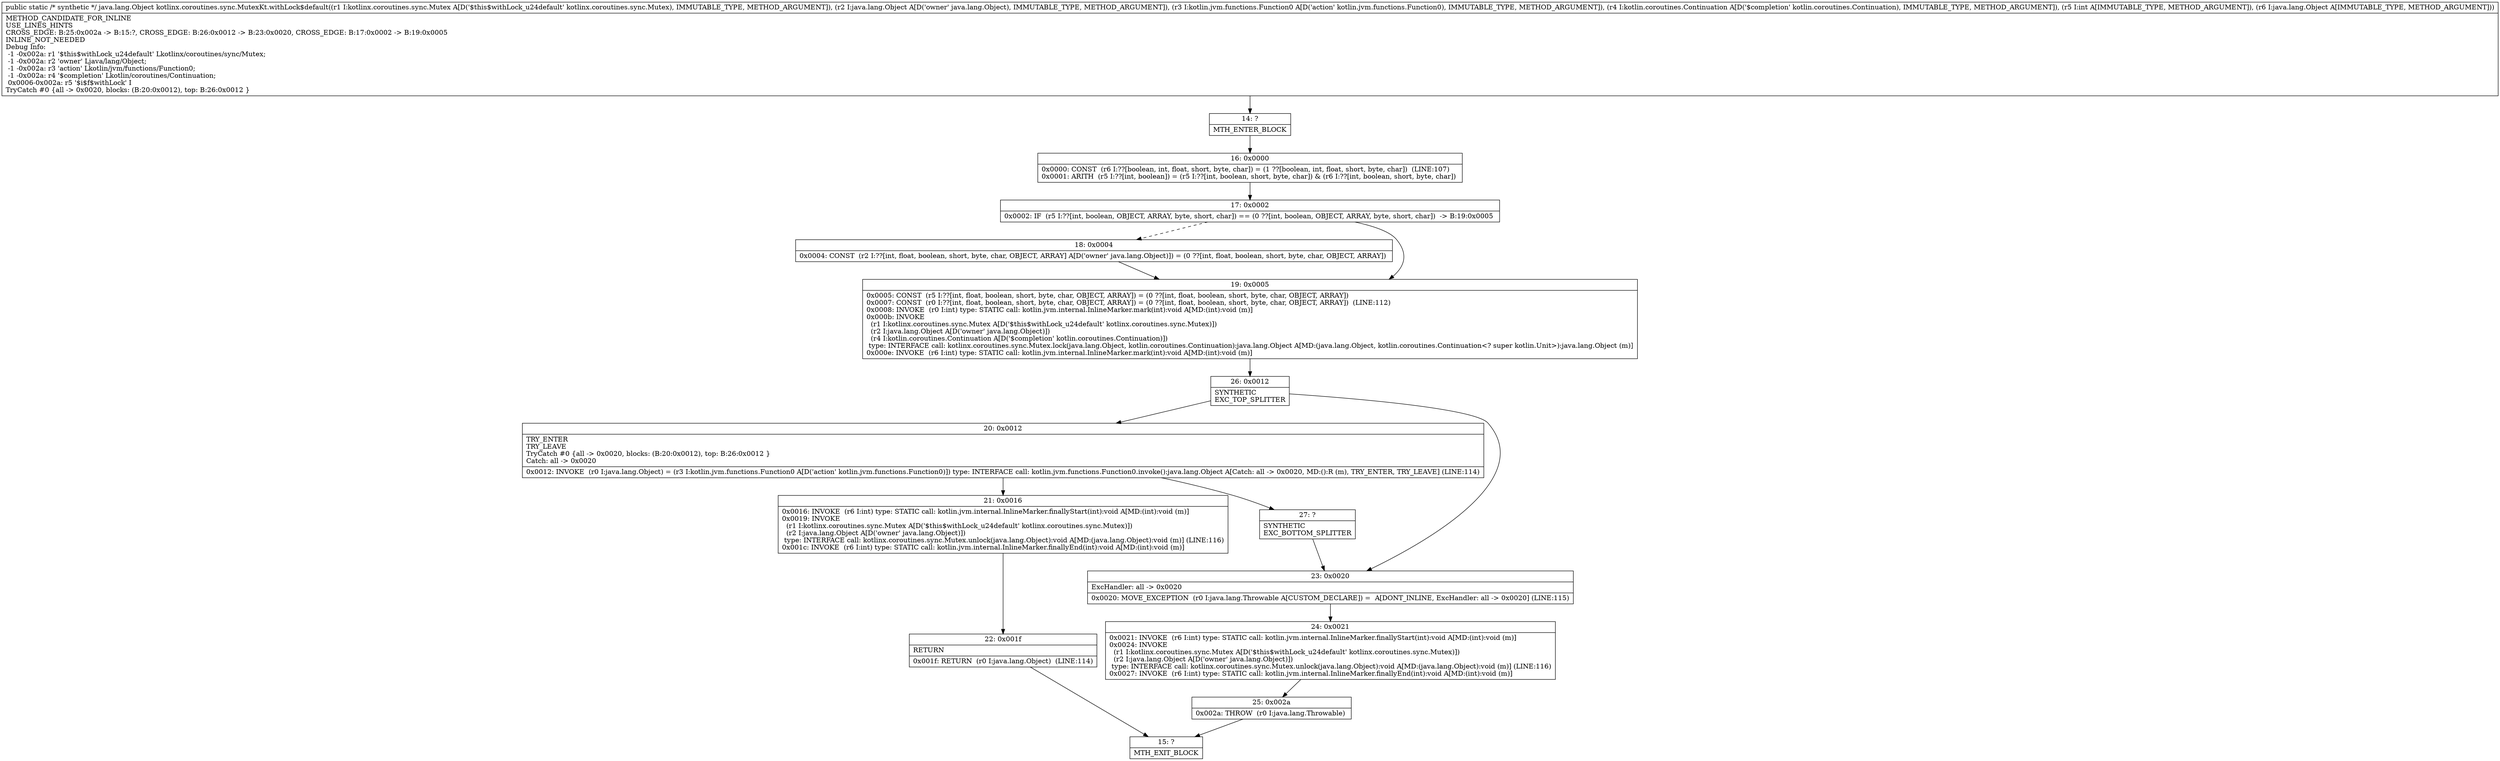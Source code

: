 digraph "CFG forkotlinx.coroutines.sync.MutexKt.withLock$default(Lkotlinx\/coroutines\/sync\/Mutex;Ljava\/lang\/Object;Lkotlin\/jvm\/functions\/Function0;Lkotlin\/coroutines\/Continuation;ILjava\/lang\/Object;)Ljava\/lang\/Object;" {
Node_14 [shape=record,label="{14\:\ ?|MTH_ENTER_BLOCK\l}"];
Node_16 [shape=record,label="{16\:\ 0x0000|0x0000: CONST  (r6 I:??[boolean, int, float, short, byte, char]) = (1 ??[boolean, int, float, short, byte, char])  (LINE:107)\l0x0001: ARITH  (r5 I:??[int, boolean]) = (r5 I:??[int, boolean, short, byte, char]) & (r6 I:??[int, boolean, short, byte, char]) \l}"];
Node_17 [shape=record,label="{17\:\ 0x0002|0x0002: IF  (r5 I:??[int, boolean, OBJECT, ARRAY, byte, short, char]) == (0 ??[int, boolean, OBJECT, ARRAY, byte, short, char])  \-\> B:19:0x0005 \l}"];
Node_18 [shape=record,label="{18\:\ 0x0004|0x0004: CONST  (r2 I:??[int, float, boolean, short, byte, char, OBJECT, ARRAY] A[D('owner' java.lang.Object)]) = (0 ??[int, float, boolean, short, byte, char, OBJECT, ARRAY]) \l}"];
Node_19 [shape=record,label="{19\:\ 0x0005|0x0005: CONST  (r5 I:??[int, float, boolean, short, byte, char, OBJECT, ARRAY]) = (0 ??[int, float, boolean, short, byte, char, OBJECT, ARRAY]) \l0x0007: CONST  (r0 I:??[int, float, boolean, short, byte, char, OBJECT, ARRAY]) = (0 ??[int, float, boolean, short, byte, char, OBJECT, ARRAY])  (LINE:112)\l0x0008: INVOKE  (r0 I:int) type: STATIC call: kotlin.jvm.internal.InlineMarker.mark(int):void A[MD:(int):void (m)]\l0x000b: INVOKE  \l  (r1 I:kotlinx.coroutines.sync.Mutex A[D('$this$withLock_u24default' kotlinx.coroutines.sync.Mutex)])\l  (r2 I:java.lang.Object A[D('owner' java.lang.Object)])\l  (r4 I:kotlin.coroutines.Continuation A[D('$completion' kotlin.coroutines.Continuation)])\l type: INTERFACE call: kotlinx.coroutines.sync.Mutex.lock(java.lang.Object, kotlin.coroutines.Continuation):java.lang.Object A[MD:(java.lang.Object, kotlin.coroutines.Continuation\<? super kotlin.Unit\>):java.lang.Object (m)]\l0x000e: INVOKE  (r6 I:int) type: STATIC call: kotlin.jvm.internal.InlineMarker.mark(int):void A[MD:(int):void (m)]\l}"];
Node_26 [shape=record,label="{26\:\ 0x0012|SYNTHETIC\lEXC_TOP_SPLITTER\l}"];
Node_20 [shape=record,label="{20\:\ 0x0012|TRY_ENTER\lTRY_LEAVE\lTryCatch #0 \{all \-\> 0x0020, blocks: (B:20:0x0012), top: B:26:0x0012 \}\lCatch: all \-\> 0x0020\l|0x0012: INVOKE  (r0 I:java.lang.Object) = (r3 I:kotlin.jvm.functions.Function0 A[D('action' kotlin.jvm.functions.Function0)]) type: INTERFACE call: kotlin.jvm.functions.Function0.invoke():java.lang.Object A[Catch: all \-\> 0x0020, MD:():R (m), TRY_ENTER, TRY_LEAVE] (LINE:114)\l}"];
Node_21 [shape=record,label="{21\:\ 0x0016|0x0016: INVOKE  (r6 I:int) type: STATIC call: kotlin.jvm.internal.InlineMarker.finallyStart(int):void A[MD:(int):void (m)]\l0x0019: INVOKE  \l  (r1 I:kotlinx.coroutines.sync.Mutex A[D('$this$withLock_u24default' kotlinx.coroutines.sync.Mutex)])\l  (r2 I:java.lang.Object A[D('owner' java.lang.Object)])\l type: INTERFACE call: kotlinx.coroutines.sync.Mutex.unlock(java.lang.Object):void A[MD:(java.lang.Object):void (m)] (LINE:116)\l0x001c: INVOKE  (r6 I:int) type: STATIC call: kotlin.jvm.internal.InlineMarker.finallyEnd(int):void A[MD:(int):void (m)]\l}"];
Node_22 [shape=record,label="{22\:\ 0x001f|RETURN\l|0x001f: RETURN  (r0 I:java.lang.Object)  (LINE:114)\l}"];
Node_15 [shape=record,label="{15\:\ ?|MTH_EXIT_BLOCK\l}"];
Node_27 [shape=record,label="{27\:\ ?|SYNTHETIC\lEXC_BOTTOM_SPLITTER\l}"];
Node_23 [shape=record,label="{23\:\ 0x0020|ExcHandler: all \-\> 0x0020\l|0x0020: MOVE_EXCEPTION  (r0 I:java.lang.Throwable A[CUSTOM_DECLARE]) =  A[DONT_INLINE, ExcHandler: all \-\> 0x0020] (LINE:115)\l}"];
Node_24 [shape=record,label="{24\:\ 0x0021|0x0021: INVOKE  (r6 I:int) type: STATIC call: kotlin.jvm.internal.InlineMarker.finallyStart(int):void A[MD:(int):void (m)]\l0x0024: INVOKE  \l  (r1 I:kotlinx.coroutines.sync.Mutex A[D('$this$withLock_u24default' kotlinx.coroutines.sync.Mutex)])\l  (r2 I:java.lang.Object A[D('owner' java.lang.Object)])\l type: INTERFACE call: kotlinx.coroutines.sync.Mutex.unlock(java.lang.Object):void A[MD:(java.lang.Object):void (m)] (LINE:116)\l0x0027: INVOKE  (r6 I:int) type: STATIC call: kotlin.jvm.internal.InlineMarker.finallyEnd(int):void A[MD:(int):void (m)]\l}"];
Node_25 [shape=record,label="{25\:\ 0x002a|0x002a: THROW  (r0 I:java.lang.Throwable) \l}"];
MethodNode[shape=record,label="{public static \/* synthetic *\/ java.lang.Object kotlinx.coroutines.sync.MutexKt.withLock$default((r1 I:kotlinx.coroutines.sync.Mutex A[D('$this$withLock_u24default' kotlinx.coroutines.sync.Mutex), IMMUTABLE_TYPE, METHOD_ARGUMENT]), (r2 I:java.lang.Object A[D('owner' java.lang.Object), IMMUTABLE_TYPE, METHOD_ARGUMENT]), (r3 I:kotlin.jvm.functions.Function0 A[D('action' kotlin.jvm.functions.Function0), IMMUTABLE_TYPE, METHOD_ARGUMENT]), (r4 I:kotlin.coroutines.Continuation A[D('$completion' kotlin.coroutines.Continuation), IMMUTABLE_TYPE, METHOD_ARGUMENT]), (r5 I:int A[IMMUTABLE_TYPE, METHOD_ARGUMENT]), (r6 I:java.lang.Object A[IMMUTABLE_TYPE, METHOD_ARGUMENT]))  | METHOD_CANDIDATE_FOR_INLINE\lUSE_LINES_HINTS\lCROSS_EDGE: B:25:0x002a \-\> B:15:?, CROSS_EDGE: B:26:0x0012 \-\> B:23:0x0020, CROSS_EDGE: B:17:0x0002 \-\> B:19:0x0005\lINLINE_NOT_NEEDED\lDebug Info:\l  \-1 \-0x002a: r1 '$this$withLock_u24default' Lkotlinx\/coroutines\/sync\/Mutex;\l  \-1 \-0x002a: r2 'owner' Ljava\/lang\/Object;\l  \-1 \-0x002a: r3 'action' Lkotlin\/jvm\/functions\/Function0;\l  \-1 \-0x002a: r4 '$completion' Lkotlin\/coroutines\/Continuation;\l  0x0006\-0x002a: r5 '$i$f$withLock' I\lTryCatch #0 \{all \-\> 0x0020, blocks: (B:20:0x0012), top: B:26:0x0012 \}\l}"];
MethodNode -> Node_14;Node_14 -> Node_16;
Node_16 -> Node_17;
Node_17 -> Node_18[style=dashed];
Node_17 -> Node_19;
Node_18 -> Node_19;
Node_19 -> Node_26;
Node_26 -> Node_20;
Node_26 -> Node_23;
Node_20 -> Node_21;
Node_20 -> Node_27;
Node_21 -> Node_22;
Node_22 -> Node_15;
Node_27 -> Node_23;
Node_23 -> Node_24;
Node_24 -> Node_25;
Node_25 -> Node_15;
}

